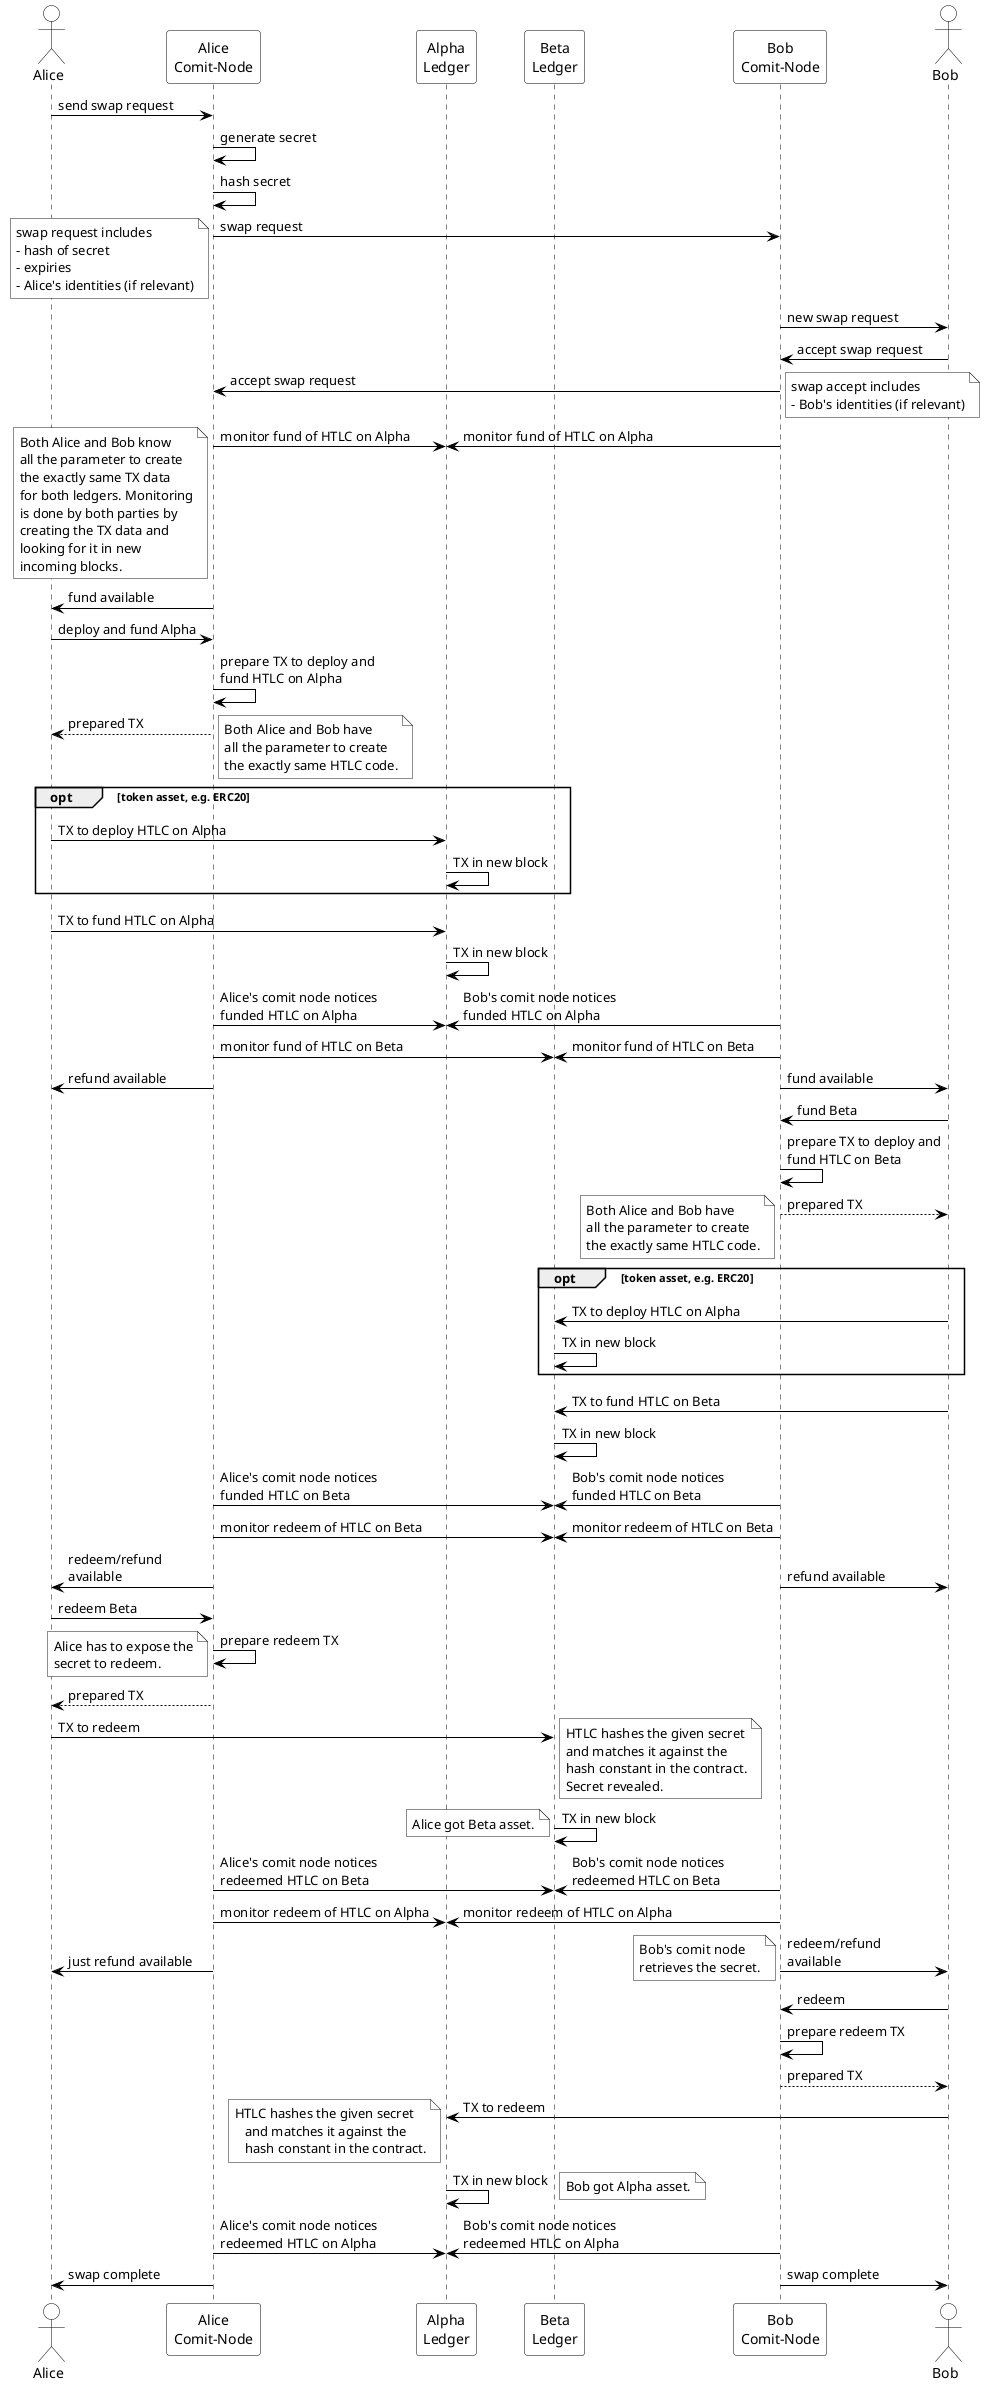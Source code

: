 ' DIAGRAM #########################################
' RFC003 atomic swap
' #################################################
@startuml
' #################################################
' SETTINGS: color settings of diagram
' #################################################
skinparam sequence {
	BorderColor black
	ArrowColor black
	ActorBorderColor black
	LifeLineBorderColor black
	LifeLineBackgroundColor white
	
	ParticipantBorderColor black
	ParticipantBackgroundColor white
	ParticipantFontColor black
	
	ActorBackgroundColor white
	ActorFontColor black
}
' #################################################
' ACTORS
' #################################################
actor Alice
participant "Alice\nComit-Node" as AC
participant "Alpha\nLedger" as Alpha
participant "Beta\nLedger" as Beta
participant "Bob\nComit-Node" as BC
actor Bob

' allow parallelism
!pragma teoz true

' #################################################
' DIAGRAM
' #################################################
Alice->AC: send swap request
AC->AC: generate secret
AC->AC: hash secret
AC->BC: swap request 
note left #white
	swap request includes 
	- hash of secret 
	- expiries
	- Alice's identities (if relevant)
end note
BC->Bob: new swap request
Bob->BC: accept swap request
BC->AC: accept swap request
note right #white
	swap accept includes
	- Bob's identities (if relevant)
end note
BC->Alpha: monitor fund of HTLC on Alpha
& AC->Alpha: monitor fund of HTLC on Alpha
note left #white
	Both Alice and Bob know
	all the parameter to create
	the exactly same TX data
	for both ledgers. Monitoring
	is done by both parties by
	creating the TX data and
	looking for it in new
	incoming blocks.
end note
AC->Alice: fund available
Alice->AC: deploy and fund Alpha
AC->AC: prepare TX to deploy and\nfund HTLC on Alpha
AC-->Alice: prepared TX
note right #white
	Both Alice and Bob have
	all the parameter to create
	the exactly same HTLC code.
end note
opt token asset, e.g. ERC20
   Alice->Alpha: TX to deploy HTLC on Alpha
   Alpha->Alpha: TX in new block
end
Alice->Alpha: TX to fund HTLC on Alpha
Alpha->Alpha: TX in new block
AC->Alpha: Alice's comit node notices\nfunded HTLC on Alpha
& BC->Alpha: Bob's comit node notices\nfunded HTLC on Alpha
BC->Beta: monitor fund of HTLC on Beta
& AC->Beta: monitor fund of HTLC on Beta
AC->Alice: refund available
& BC->Bob: fund available
Bob->BC: fund Beta
BC->BC: prepare TX to deploy and\nfund HTLC on Beta
BC-->Bob: prepared TX
note left #white
	Both Alice and Bob have
	all the parameter to create
	the exactly same HTLC code.
end note
opt token asset, e.g. ERC20
   Bob->Beta: TX to deploy HTLC on Alpha
   Beta->Beta: TX in new block
end
Bob->Beta: TX to fund HTLC on Beta
Beta->Beta: TX in new block
BC->Beta: Bob's comit node notices\nfunded HTLC on Beta
& AC->Beta: Alice's comit node notices\nfunded HTLC on Beta
BC->Beta: monitor redeem of HTLC on Beta
& AC->Beta: monitor redeem of HTLC on Beta
BC->Bob: refund available
& AC->Alice: redeem/refund\navailable
Alice->AC: redeem Beta
AC->AC: prepare redeem TX
note left #white
	Alice has to expose the
	secret to redeem.
end note
AC-->Alice: prepared TX
Alice->Beta: TX to redeem
note right #white
	HTLC hashes the given secret
	and matches it against the
	hash constant in the contract.
	Secret revealed.
end note
Beta->Beta: TX in new block
note left #white
	Alice got Beta asset.
end note
AC->Beta: Alice's comit node notices\nredeemed HTLC on Beta
& BC->Beta: Bob's comit node notices\nredeemed HTLC on Beta
BC->Alpha: monitor redeem of HTLC on Alpha
& AC->Alpha: monitor redeem of HTLC on Alpha
AC->Alice: just refund available
& BC->Bob: redeem/refund\navailable
note left #white
	Bob's comit node
	retrieves the secret.
end note
Bob->BC: redeem
BC->BC: prepare redeem TX
BC-->Bob: prepared TX
Bob->Alpha: TX to redeem
note left #white
	HTLC hashes the given secret
    and matches it against the
    hash constant in the contract.
end note
Alpha->Alpha: TX in new block
note right #white
	Bob got Alpha asset.
end note
AC->Alpha: Alice's comit node notices\nredeemed HTLC on Alpha
& BC->Alpha: Bob's comit node notices\nredeemed HTLC on Alpha
AC->Alice: swap complete
& BC->Bob: swap complete

@enduml
